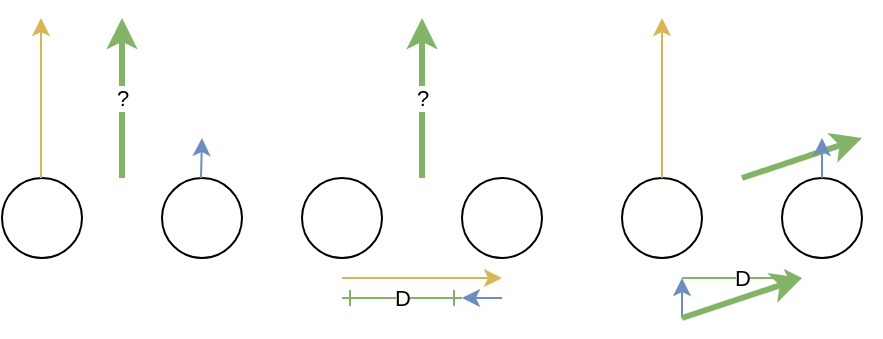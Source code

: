 <mxfile version="12.3.7" type="device" pages="1"><diagram id="tw3_slxSfwoH_DGJNGQ9" name="Page-1"><mxGraphModel dx="649" dy="379" grid="1" gridSize="10" guides="1" tooltips="1" connect="1" arrows="1" fold="1" page="1" pageScale="1" pageWidth="1169" pageHeight="827" math="0" shadow="0"><root><mxCell id="0"/><mxCell id="1" parent="0"/><mxCell id="N1v2-lAbzPJdVTcEmTxy-1" value="" style="ellipse;whiteSpace=wrap;html=1;aspect=fixed;" vertex="1" parent="1"><mxGeometry x="20" y="100" width="40" height="40" as="geometry"/></mxCell><mxCell id="N1v2-lAbzPJdVTcEmTxy-3" value="" style="ellipse;whiteSpace=wrap;html=1;aspect=fixed;" vertex="1" parent="1"><mxGeometry x="100" y="100" width="40" height="40" as="geometry"/></mxCell><mxCell id="N1v2-lAbzPJdVTcEmTxy-4" value="" style="endArrow=classic;html=1;fillColor=#fff2cc;strokeColor=#d6b656;" edge="1" parent="1"><mxGeometry width="50" height="50" relative="1" as="geometry"><mxPoint x="39.5" y="100" as="sourcePoint"/><mxPoint x="39.5" y="20" as="targetPoint"/></mxGeometry></mxCell><mxCell id="N1v2-lAbzPJdVTcEmTxy-5" value="" style="endArrow=classic;html=1;fillColor=#dae8fc;strokeColor=#6c8ebf;" edge="1" parent="1"><mxGeometry width="50" height="50" relative="1" as="geometry"><mxPoint x="119.5" y="100" as="sourcePoint"/><mxPoint x="120" y="80" as="targetPoint"/></mxGeometry></mxCell><mxCell id="N1v2-lAbzPJdVTcEmTxy-7" value="?" style="endArrow=classic;html=1;fillColor=#d5e8d4;strokeColor=#82b366;strokeWidth=3;" edge="1" parent="1"><mxGeometry width="50" height="50" relative="1" as="geometry"><mxPoint x="80" y="100" as="sourcePoint"/><mxPoint x="80" y="20" as="targetPoint"/></mxGeometry></mxCell><mxCell id="4ge86_chkAklG_QDrLiA-1" value="" style="ellipse;whiteSpace=wrap;html=1;aspect=fixed;" vertex="1" parent="1"><mxGeometry x="170" y="100" width="40" height="40" as="geometry"/></mxCell><mxCell id="4ge86_chkAklG_QDrLiA-2" value="" style="ellipse;whiteSpace=wrap;html=1;aspect=fixed;" vertex="1" parent="1"><mxGeometry x="250" y="100" width="40" height="40" as="geometry"/></mxCell><mxCell id="4ge86_chkAklG_QDrLiA-3" value="" style="endArrow=classic;html=1;fillColor=#fff2cc;strokeColor=#d6b656;" edge="1" parent="1"><mxGeometry width="50" height="50" relative="1" as="geometry"><mxPoint x="190" y="150" as="sourcePoint"/><mxPoint x="270" y="150" as="targetPoint"/></mxGeometry></mxCell><mxCell id="4ge86_chkAklG_QDrLiA-4" value="" style="endArrow=classic;html=1;fillColor=#dae8fc;strokeColor=#6c8ebf;" edge="1" parent="1"><mxGeometry width="50" height="50" relative="1" as="geometry"><mxPoint x="270" y="160" as="sourcePoint"/><mxPoint x="250" y="160" as="targetPoint"/></mxGeometry></mxCell><mxCell id="4ge86_chkAklG_QDrLiA-5" value="?" style="endArrow=classic;html=1;fillColor=#d5e8d4;strokeColor=#82b366;strokeWidth=3;" edge="1" parent="1"><mxGeometry width="50" height="50" relative="1" as="geometry"><mxPoint x="230" y="100" as="sourcePoint"/><mxPoint x="230" y="20" as="targetPoint"/></mxGeometry></mxCell><mxCell id="4ge86_chkAklG_QDrLiA-6" value="D" style="endArrow=ERone;html=1;strokeWidth=1;fontColor=#000000;fillColor=#d5e8d4;strokeColor=#82b366;endFill=0;startArrow=ERone;startFill=0;" edge="1" parent="1"><mxGeometry width="50" height="50" relative="1" as="geometry"><mxPoint x="190" y="160" as="sourcePoint"/><mxPoint x="250" y="160" as="targetPoint"/></mxGeometry></mxCell><mxCell id="Hw70c3p5RdX6I6hrH1Ou-1" value="" style="ellipse;whiteSpace=wrap;html=1;aspect=fixed;" vertex="1" parent="1"><mxGeometry x="330" y="100" width="40" height="40" as="geometry"/></mxCell><mxCell id="Hw70c3p5RdX6I6hrH1Ou-2" value="" style="ellipse;whiteSpace=wrap;html=1;aspect=fixed;" vertex="1" parent="1"><mxGeometry x="410" y="100" width="40" height="40" as="geometry"/></mxCell><mxCell id="Hw70c3p5RdX6I6hrH1Ou-3" value="" style="endArrow=classic;html=1;fillColor=#fff2cc;strokeColor=#d6b656;" edge="1" parent="1"><mxGeometry width="50" height="50" relative="1" as="geometry"><mxPoint x="350" y="100" as="sourcePoint"/><mxPoint x="350" y="20" as="targetPoint"/></mxGeometry></mxCell><mxCell id="Hw70c3p5RdX6I6hrH1Ou-4" value="" style="endArrow=classic;html=1;fillColor=#dae8fc;strokeColor=#6c8ebf;" edge="1" parent="1"><mxGeometry width="50" height="50" relative="1" as="geometry"><mxPoint x="360" y="170" as="sourcePoint"/><mxPoint x="360" y="150" as="targetPoint"/></mxGeometry></mxCell><mxCell id="Hw70c3p5RdX6I6hrH1Ou-5" value="" style="endArrow=classic;html=1;fillColor=#d5e8d4;strokeColor=#82b366;strokeWidth=3;" edge="1" parent="1"><mxGeometry width="50" height="50" relative="1" as="geometry"><mxPoint x="360" y="170" as="sourcePoint"/><mxPoint x="420" y="150" as="targetPoint"/></mxGeometry></mxCell><mxCell id="Hw70c3p5RdX6I6hrH1Ou-6" value="D" style="endArrow=classic;html=1;strokeWidth=1;fontColor=#000000;fillColor=#d5e8d4;strokeColor=#82b366;endFill=1;startArrow=none;startFill=0;" edge="1" parent="1"><mxGeometry width="50" height="50" relative="1" as="geometry"><mxPoint x="360" y="150" as="sourcePoint"/><mxPoint x="420" y="150" as="targetPoint"/></mxGeometry></mxCell><mxCell id="Hw70c3p5RdX6I6hrH1Ou-7" value="" style="endArrow=classic;html=1;fillColor=#d5e8d4;strokeColor=#82b366;strokeWidth=3;" edge="1" parent="1"><mxGeometry width="50" height="50" relative="1" as="geometry"><mxPoint x="390" y="100" as="sourcePoint"/><mxPoint x="450" y="80" as="targetPoint"/></mxGeometry></mxCell><mxCell id="Hw70c3p5RdX6I6hrH1Ou-8" value="" style="endArrow=classic;html=1;fillColor=#dae8fc;strokeColor=#6c8ebf;" edge="1" parent="1"><mxGeometry width="50" height="50" relative="1" as="geometry"><mxPoint x="430" y="100" as="sourcePoint"/><mxPoint x="430" y="80" as="targetPoint"/></mxGeometry></mxCell></root></mxGraphModel></diagram></mxfile>